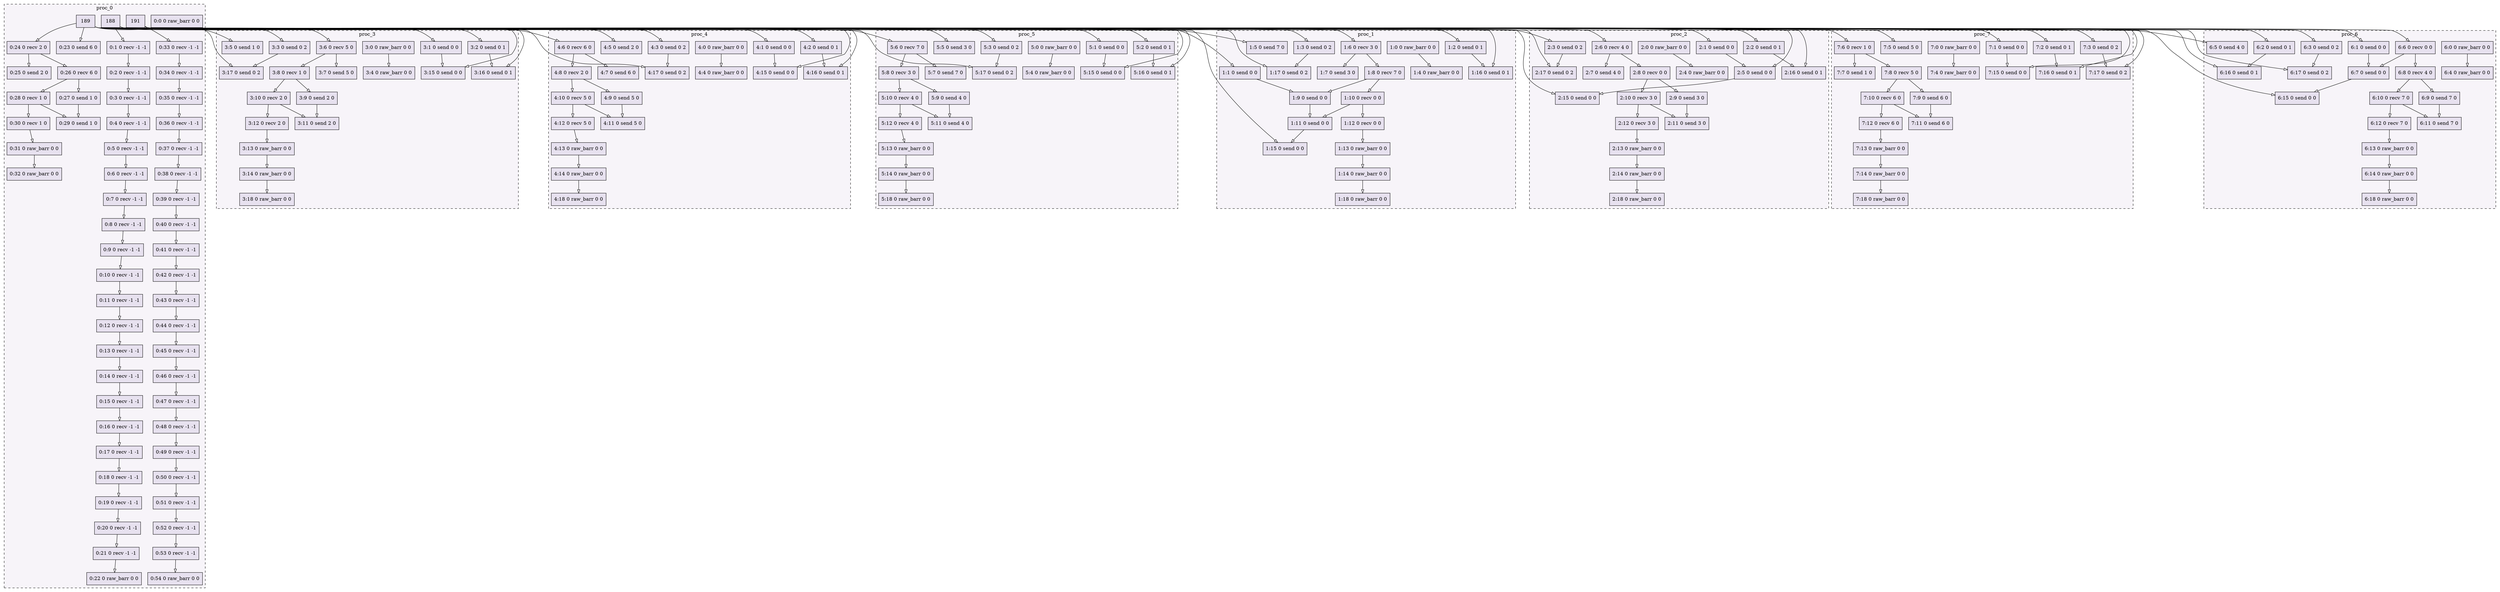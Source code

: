 digraph{node[shape=record style=filled colorscheme=purd9 fillcolor=2];subgraph cluster0{style=dashed;colorscheme=purd9;bgcolor=1;edge[arrowhead=empty];label=proc_0;0[label="0:0 0 raw_barr 0 0"];1[label="0:1 0 recv -1 -1"];2[label="0:2 0 recv -1 -1"];3[label="0:3 0 recv -1 -1"];4[label="0:4 0 recv -1 -1"];5[label="0:5 0 recv -1 -1"];6[label="0:6 0 recv -1 -1"];7[label="0:7 0 recv -1 -1"];8[label="0:8 0 recv -1 -1"];9[label="0:9 0 recv -1 -1"];10[label="0:10 0 recv -1 -1"];11[label="0:11 0 recv -1 -1"];12[label="0:12 0 recv -1 -1"];13[label="0:13 0 recv -1 -1"];14[label="0:14 0 recv -1 -1"];15[label="0:15 0 recv -1 -1"];16[label="0:16 0 recv -1 -1"];17[label="0:17 0 recv -1 -1"];18[label="0:18 0 recv -1 -1"];19[label="0:19 0 recv -1 -1"];20[label="0:20 0 recv -1 -1"];21[label="0:21 0 recv -1 -1"];22[label="0:22 0 raw_barr 0 0"];23[label="0:23 0 send 6 0"];24[label="0:24 0 recv 2 0"];25[label="0:25 0 send 2 0"];26[label="0:26 0 recv 6 0"];27[label="0:27 0 send 1 0"];28[label="0:28 0 recv 1 0"];29[label="0:29 0 send 1 0"];30[label="0:30 0 recv 1 0"];31[label="0:31 0 raw_barr 0 0"];32[label="0:32 0 raw_barr 0 0"];33[label="0:33 0 recv -1 -1"];34[label="0:34 0 recv -1 -1"];35[label="0:35 0 recv -1 -1"];36[label="0:36 0 recv -1 -1"];37[label="0:37 0 recv -1 -1"];38[label="0:38 0 recv -1 -1"];39[label="0:39 0 recv -1 -1"];40[label="0:40 0 recv -1 -1"];41[label="0:41 0 recv -1 -1"];42[label="0:42 0 recv -1 -1"];43[label="0:43 0 recv -1 -1"];44[label="0:44 0 recv -1 -1"];45[label="0:45 0 recv -1 -1"];46[label="0:46 0 recv -1 -1"];47[label="0:47 0 recv -1 -1"];48[label="0:48 0 recv -1 -1"];49[label="0:49 0 recv -1 -1"];50[label="0:50 0 recv -1 -1"];51[label="0:51 0 recv -1 -1"];52[label="0:52 0 recv -1 -1"];53[label="0:53 0 recv -1 -1"];54[label="0:54 0 raw_barr 0 0"];188->1;1->2;2->3;3->4;4->5;5->6;6->7;7->8;8->9;9->10;10->11;11->12;12->13;13->14;14->15;15->16;16->17;17->18;18->19;19->20;20->21;21->22;189->23;189->24;24->25;24->26;26->27;26->28;28->29;27->29;28->30;30->31;31->32;191->33;33->34;34->35;35->36;36->37;37->38;38->39;39->40;40->41;41->42;42->43;43->44;44->45;45->46;46->47;47->48;48->49;49->50;50->51;51->52;52->53;53->54;}subgraph cluster1{style=dashed;colorscheme=purd9;bgcolor=1;edge[arrowhead=empty];label=proc_1;55[label="1:0 0 raw_barr 0 0"];56[label="1:1 0 send 0 0"];57[label="1:2 0 send 0 1"];58[label="1:3 0 send 0 2"];59[label="1:4 0 raw_barr 0 0"];60[label="1:5 0 send 7 0"];61[label="1:6 0 recv 3 0"];62[label="1:7 0 send 3 0"];63[label="1:8 0 recv 7 0"];64[label="1:9 0 send 0 0"];65[label="1:10 0 recv 0 0"];66[label="1:11 0 send 0 0"];67[label="1:12 0 recv 0 0"];68[label="1:13 0 raw_barr 0 0"];69[label="1:14 0 raw_barr 0 0"];70[label="1:15 0 send 0 0"];71[label="1:16 0 send 0 1"];72[label="1:17 0 send 0 2"];73[label="1:18 0 raw_barr 0 0"];188->56;188->57;188->58;55->59;189->60;189->61;61->62;61->63;63->64;56->64;63->65;65->66;64->66;65->67;67->68;68->69;191->70;66->70;191->71;57->71;191->72;58->72;69->73;}subgraph cluster2{style=dashed;colorscheme=purd9;bgcolor=1;edge[arrowhead=empty];label=proc_2;74[label="2:0 0 raw_barr 0 0"];75[label="2:1 0 send 0 0"];76[label="2:2 0 send 0 1"];77[label="2:3 0 send 0 2"];78[label="2:4 0 raw_barr 0 0"];79[label="2:5 0 send 0 0"];80[label="2:6 0 recv 4 0"];81[label="2:7 0 send 4 0"];82[label="2:8 0 recv 0 0"];83[label="2:9 0 send 3 0"];84[label="2:10 0 recv 3 0"];85[label="2:11 0 send 3 0"];86[label="2:12 0 recv 3 0"];87[label="2:13 0 raw_barr 0 0"];88[label="2:14 0 raw_barr 0 0"];89[label="2:15 0 send 0 0"];90[label="2:16 0 send 0 1"];91[label="2:17 0 send 0 2"];92[label="2:18 0 raw_barr 0 0"];188->75;188->76;188->77;74->78;189->79;75->79;189->80;80->81;80->82;82->83;82->84;84->85;83->85;84->86;86->87;87->88;191->89;79->89;191->90;76->90;191->91;77->91;88->92;}subgraph cluster3{style=dashed;colorscheme=purd9;bgcolor=1;edge[arrowhead=empty];label=proc_3;93[label="3:0 0 raw_barr 0 0"];94[label="3:1 0 send 0 0"];95[label="3:2 0 send 0 1"];96[label="3:3 0 send 0 2"];97[label="3:4 0 raw_barr 0 0"];98[label="3:5 0 send 1 0"];99[label="3:6 0 recv 5 0"];100[label="3:7 0 send 5 0"];101[label="3:8 0 recv 1 0"];102[label="3:9 0 send 2 0"];103[label="3:10 0 recv 2 0"];104[label="3:11 0 send 2 0"];105[label="3:12 0 recv 2 0"];106[label="3:13 0 raw_barr 0 0"];107[label="3:14 0 raw_barr 0 0"];108[label="3:15 0 send 0 0"];109[label="3:16 0 send 0 1"];110[label="3:17 0 send 0 2"];111[label="3:18 0 raw_barr 0 0"];188->94;188->95;188->96;93->97;189->98;189->99;99->100;99->101;101->102;101->103;103->104;102->104;103->105;105->106;106->107;191->108;94->108;191->109;95->109;191->110;96->110;107->111;}subgraph cluster4{style=dashed;colorscheme=purd9;bgcolor=1;edge[arrowhead=empty];label=proc_4;112[label="4:0 0 raw_barr 0 0"];113[label="4:1 0 send 0 0"];114[label="4:2 0 send 0 1"];115[label="4:3 0 send 0 2"];116[label="4:4 0 raw_barr 0 0"];117[label="4:5 0 send 2 0"];118[label="4:6 0 recv 6 0"];119[label="4:7 0 send 6 0"];120[label="4:8 0 recv 2 0"];121[label="4:9 0 send 5 0"];122[label="4:10 0 recv 5 0"];123[label="4:11 0 send 5 0"];124[label="4:12 0 recv 5 0"];125[label="4:13 0 raw_barr 0 0"];126[label="4:14 0 raw_barr 0 0"];127[label="4:15 0 send 0 0"];128[label="4:16 0 send 0 1"];129[label="4:17 0 send 0 2"];130[label="4:18 0 raw_barr 0 0"];188->113;188->114;188->115;112->116;189->117;189->118;118->119;118->120;120->121;120->122;122->123;121->123;122->124;124->125;125->126;191->127;113->127;191->128;114->128;191->129;115->129;126->130;}subgraph cluster5{style=dashed;colorscheme=purd9;bgcolor=1;edge[arrowhead=empty];label=proc_5;131[label="5:0 0 raw_barr 0 0"];132[label="5:1 0 send 0 0"];133[label="5:2 0 send 0 1"];134[label="5:3 0 send 0 2"];135[label="5:4 0 raw_barr 0 0"];136[label="5:5 0 send 3 0"];137[label="5:6 0 recv 7 0"];138[label="5:7 0 send 7 0"];139[label="5:8 0 recv 3 0"];140[label="5:9 0 send 4 0"];141[label="5:10 0 recv 4 0"];142[label="5:11 0 send 4 0"];143[label="5:12 0 recv 4 0"];144[label="5:13 0 raw_barr 0 0"];145[label="5:14 0 raw_barr 0 0"];146[label="5:15 0 send 0 0"];147[label="5:16 0 send 0 1"];148[label="5:17 0 send 0 2"];149[label="5:18 0 raw_barr 0 0"];188->132;188->133;188->134;131->135;189->136;189->137;137->138;137->139;139->140;139->141;141->142;140->142;141->143;143->144;144->145;191->146;132->146;191->147;133->147;191->148;134->148;145->149;}subgraph cluster6{style=dashed;colorscheme=purd9;bgcolor=1;edge[arrowhead=empty];label=proc_6;150[label="6:0 0 raw_barr 0 0"];151[label="6:1 0 send 0 0"];152[label="6:2 0 send 0 1"];153[label="6:3 0 send 0 2"];154[label="6:4 0 raw_barr 0 0"];155[label="6:5 0 send 4 0"];156[label="6:6 0 recv 0 0"];157[label="6:7 0 send 0 0"];158[label="6:8 0 recv 4 0"];159[label="6:9 0 send 7 0"];160[label="6:10 0 recv 7 0"];161[label="6:11 0 send 7 0"];162[label="6:12 0 recv 7 0"];163[label="6:13 0 raw_barr 0 0"];164[label="6:14 0 raw_barr 0 0"];165[label="6:15 0 send 0 0"];166[label="6:16 0 send 0 1"];167[label="6:17 0 send 0 2"];168[label="6:18 0 raw_barr 0 0"];188->151;188->152;188->153;150->154;189->155;189->156;156->157;151->157;156->158;158->159;158->160;160->161;159->161;160->162;162->163;163->164;191->165;157->165;191->166;152->166;191->167;153->167;164->168;}subgraph cluster7{style=dashed;colorscheme=purd9;bgcolor=1;edge[arrowhead=empty];label=proc_7;169[label="7:0 0 raw_barr 0 0"];170[label="7:1 0 send 0 0"];171[label="7:2 0 send 0 1"];172[label="7:3 0 send 0 2"];173[label="7:4 0 raw_barr 0 0"];174[label="7:5 0 send 5 0"];175[label="7:6 0 recv 1 0"];176[label="7:7 0 send 1 0"];177[label="7:8 0 recv 5 0"];178[label="7:9 0 send 6 0"];179[label="7:10 0 recv 6 0"];180[label="7:11 0 send 6 0"];181[label="7:12 0 recv 6 0"];182[label="7:13 0 raw_barr 0 0"];183[label="7:14 0 raw_barr 0 0"];184[label="7:15 0 send 0 0"];185[label="7:16 0 send 0 1"];186[label="7:17 0 send 0 2"];187[label="7:18 0 raw_barr 0 0"];188->170;188->171;188->172;169->173;189->174;189->175;175->176;175->177;177->178;177->179;179->180;178->180;179->181;181->182;182->183;191->184;170->184;191->185;171->185;191->186;172->186;183->187;}}